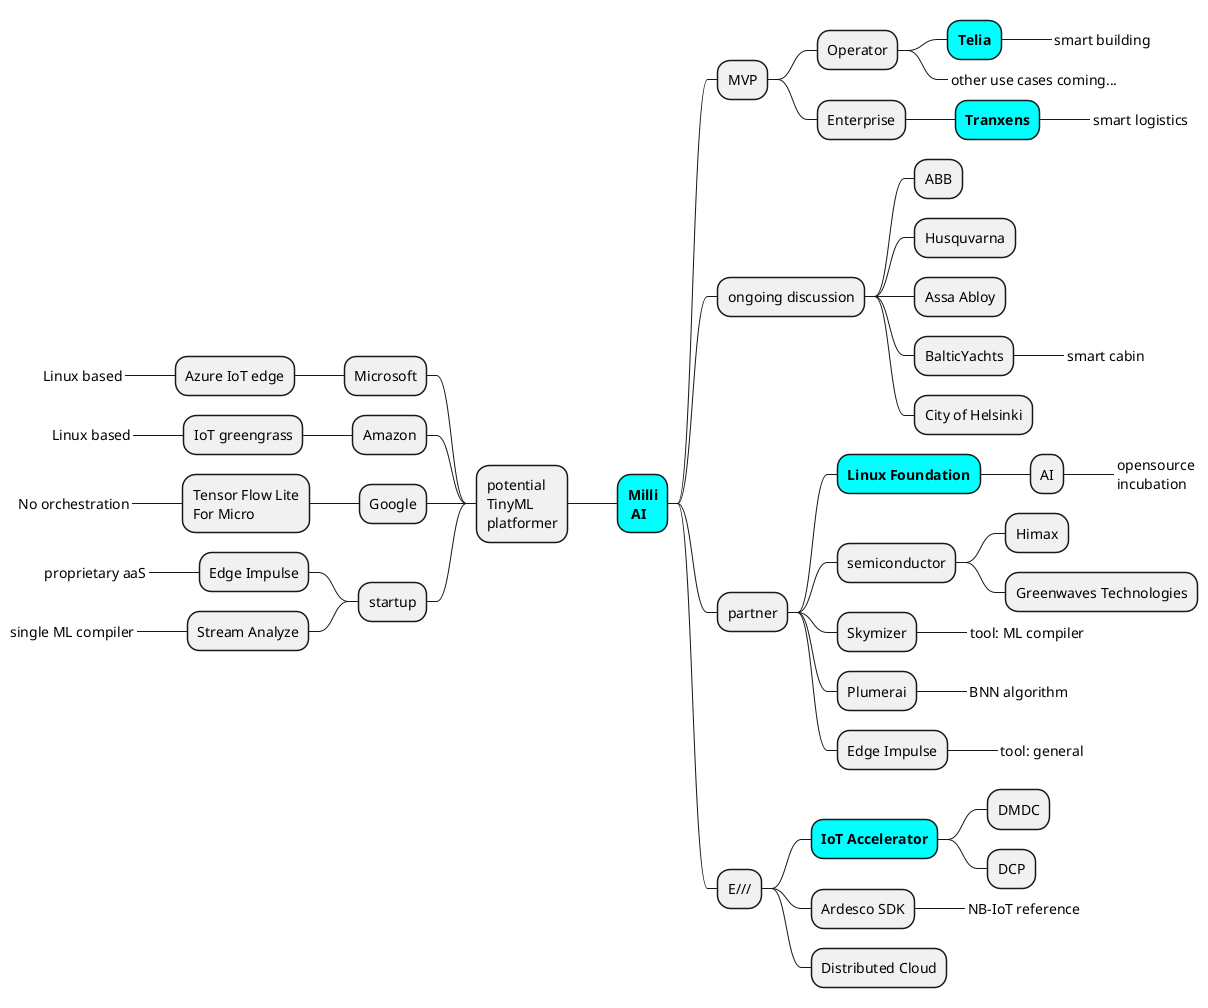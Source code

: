 @startmindmap
scale max 2048 width

* potential\nTinyML\nplatformer
**[#cyan] **Milli**\n **AI**
*** MVP
**** Operator
*****[#cyan] **Telia**
******_ smart building
*****_ other use cases coming...
**** Enterprise
*****[#cyan] **Tranxens**
******_ smart logistics
*** ongoing discussion
**** ABB
**** Husquvarna
**** Assa Abloy
**** BalticYachts
*****_ smart cabin
**** City of Helsinki
*** partner
****[#cyan] **Linux Foundation**
***** AI
******_ opensource\nincubation
**** semiconductor
***** Himax
***** Greenwaves Technologies
**** Skymizer
*****_ tool: ML compiler
**** Plumerai
*****_ BNN algorithm
**** Edge Impulse
*****_ tool: general
*** E///
****[#cyan] **IoT Accelerator**
***** DMDC
***** DCP
**** Ardesco SDK
*****_ NB-IoT reference
**** Distributed Cloud

left side

** Microsoft
*** Azure IoT edge
****_ Linux based
** Amazon
*** IoT greengrass
****_ Linux based
** Google
*** Tensor Flow Lite\nFor Micro
****_ No orchestration
** startup
*** Edge Impulse
****_ proprietary aaS
*** Stream Analyze
****_ single ML compiler

@endmindmap


